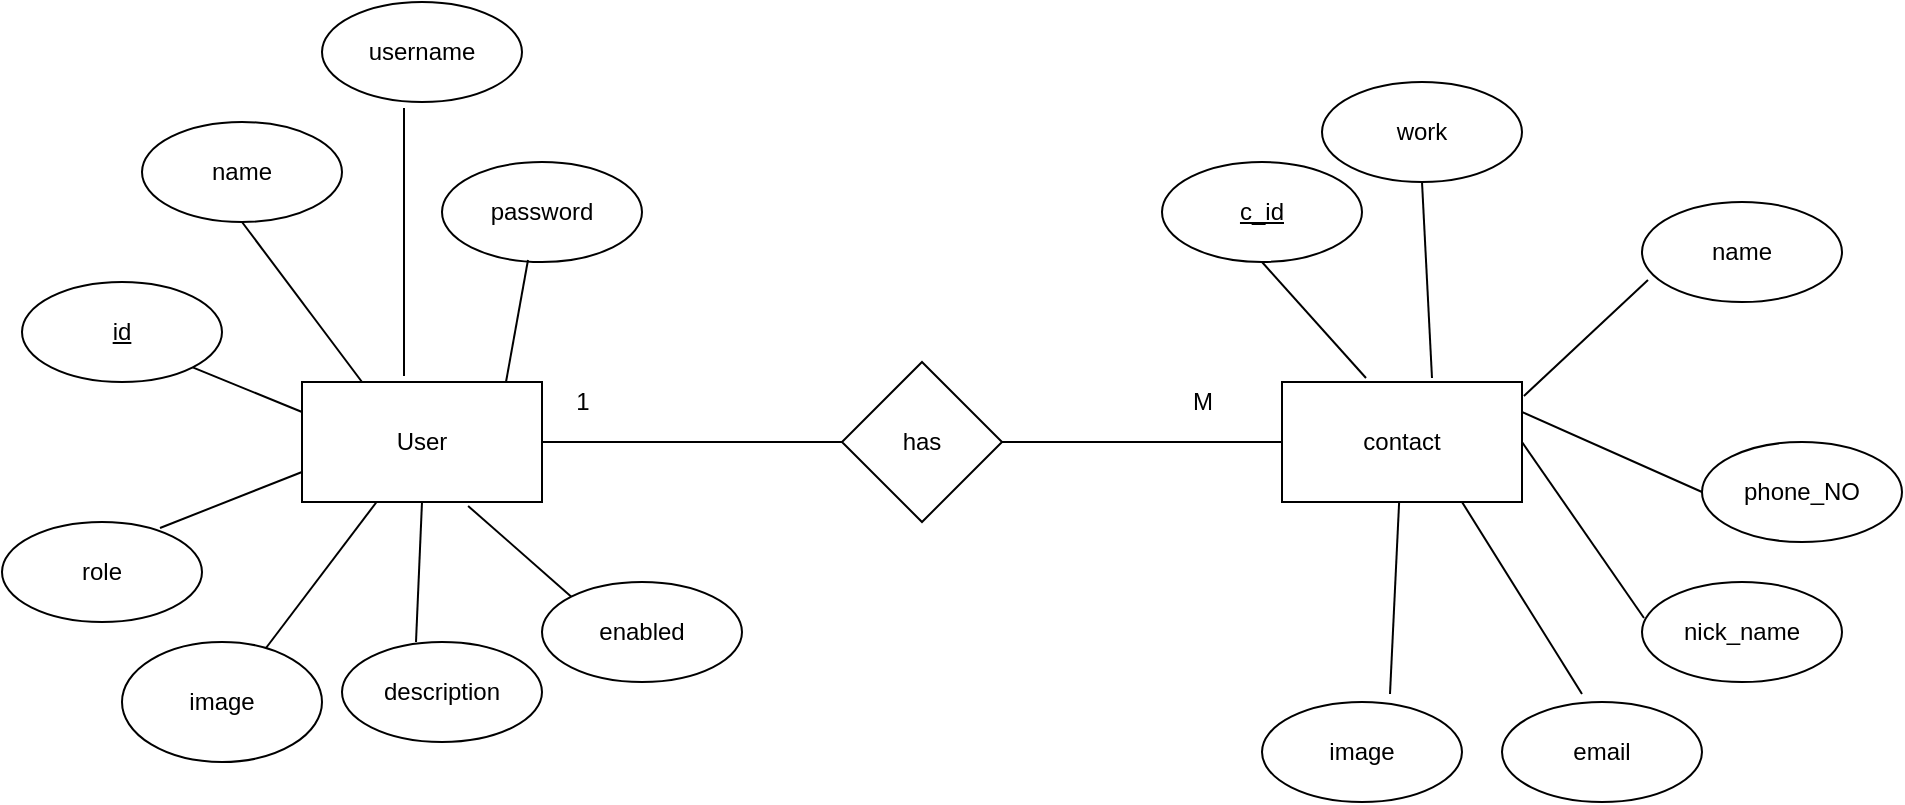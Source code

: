 <mxfile version="16.5.6" type="device"><diagram id="gkPxNhbkBlBpp2BVG_J6" name="Page-1"><mxGraphModel dx="1712" dy="1582" grid="1" gridSize="10" guides="1" tooltips="1" connect="1" arrows="1" fold="1" page="1" pageScale="1" pageWidth="850" pageHeight="1100" math="0" shadow="0"><root><mxCell id="0"/><mxCell id="1" parent="0"/><mxCell id="qm19DVZf7a6TT7VmENfG-1" value="User" style="rounded=0;whiteSpace=wrap;html=1;" vertex="1" parent="1"><mxGeometry x="100" y="180" width="120" height="60" as="geometry"/></mxCell><mxCell id="qm19DVZf7a6TT7VmENfG-2" value="has" style="rhombus;whiteSpace=wrap;html=1;" vertex="1" parent="1"><mxGeometry x="370" y="170" width="80" height="80" as="geometry"/></mxCell><mxCell id="qm19DVZf7a6TT7VmENfG-3" value="contact" style="rounded=0;whiteSpace=wrap;html=1;" vertex="1" parent="1"><mxGeometry x="590" y="180" width="120" height="60" as="geometry"/></mxCell><mxCell id="qm19DVZf7a6TT7VmENfG-4" value="" style="endArrow=none;html=1;rounded=0;exitX=1;exitY=0.5;exitDx=0;exitDy=0;entryX=0;entryY=0.5;entryDx=0;entryDy=0;" edge="1" parent="1" source="qm19DVZf7a6TT7VmENfG-1" target="qm19DVZf7a6TT7VmENfG-2"><mxGeometry width="50" height="50" relative="1" as="geometry"><mxPoint x="290" y="330" as="sourcePoint"/><mxPoint x="340" y="280" as="targetPoint"/></mxGeometry></mxCell><mxCell id="qm19DVZf7a6TT7VmENfG-5" value="" style="endArrow=none;html=1;rounded=0;exitX=1;exitY=0.5;exitDx=0;exitDy=0;entryX=0;entryY=0.5;entryDx=0;entryDy=0;" edge="1" parent="1" source="qm19DVZf7a6TT7VmENfG-2" target="qm19DVZf7a6TT7VmENfG-3"><mxGeometry width="50" height="50" relative="1" as="geometry"><mxPoint x="520" y="330" as="sourcePoint"/><mxPoint x="570" y="280" as="targetPoint"/></mxGeometry></mxCell><mxCell id="qm19DVZf7a6TT7VmENfG-6" value="&lt;u&gt;id&lt;/u&gt;" style="ellipse;whiteSpace=wrap;html=1;" vertex="1" parent="1"><mxGeometry x="-40" y="130" width="100" height="50" as="geometry"/></mxCell><mxCell id="qm19DVZf7a6TT7VmENfG-7" value="name" style="ellipse;whiteSpace=wrap;html=1;" vertex="1" parent="1"><mxGeometry x="20" y="50" width="100" height="50" as="geometry"/></mxCell><mxCell id="qm19DVZf7a6TT7VmENfG-8" value="password" style="ellipse;whiteSpace=wrap;html=1;" vertex="1" parent="1"><mxGeometry x="170" y="70" width="100" height="50" as="geometry"/></mxCell><mxCell id="qm19DVZf7a6TT7VmENfG-9" value="" style="endArrow=none;html=1;rounded=0;exitX=0;exitY=0.25;exitDx=0;exitDy=0;entryX=1;entryY=1;entryDx=0;entryDy=0;" edge="1" parent="1" source="qm19DVZf7a6TT7VmENfG-1" target="qm19DVZf7a6TT7VmENfG-6"><mxGeometry width="50" height="50" relative="1" as="geometry"><mxPoint x="120" y="190" as="sourcePoint"/><mxPoint x="20" y="170" as="targetPoint"/></mxGeometry></mxCell><mxCell id="qm19DVZf7a6TT7VmENfG-10" value="" style="endArrow=none;html=1;rounded=0;entryX=0.5;entryY=1;entryDx=0;entryDy=0;exitX=0.25;exitY=0;exitDx=0;exitDy=0;" edge="1" parent="1" source="qm19DVZf7a6TT7VmENfG-1" target="qm19DVZf7a6TT7VmENfG-7"><mxGeometry width="50" height="50" relative="1" as="geometry"><mxPoint x="180" y="160" as="sourcePoint"/><mxPoint x="230" y="110" as="targetPoint"/></mxGeometry></mxCell><mxCell id="qm19DVZf7a6TT7VmENfG-11" value="username" style="ellipse;whiteSpace=wrap;html=1;" vertex="1" parent="1"><mxGeometry x="110" y="-10" width="100" height="50" as="geometry"/></mxCell><mxCell id="qm19DVZf7a6TT7VmENfG-12" value="" style="endArrow=none;html=1;rounded=0;exitX=0.425;exitY=-0.05;exitDx=0;exitDy=0;exitPerimeter=0;entryX=0.41;entryY=1.06;entryDx=0;entryDy=0;entryPerimeter=0;" edge="1" parent="1" source="qm19DVZf7a6TT7VmENfG-1" target="qm19DVZf7a6TT7VmENfG-11"><mxGeometry width="50" height="50" relative="1" as="geometry"><mxPoint x="380" y="140" as="sourcePoint"/><mxPoint x="430" y="90" as="targetPoint"/></mxGeometry></mxCell><mxCell id="qm19DVZf7a6TT7VmENfG-14" value="" style="endArrow=none;html=1;rounded=0;exitX=0.85;exitY=0;exitDx=0;exitDy=0;exitPerimeter=0;entryX=0.43;entryY=0.98;entryDx=0;entryDy=0;entryPerimeter=0;" edge="1" parent="1" source="qm19DVZf7a6TT7VmENfG-1" target="qm19DVZf7a6TT7VmENfG-8"><mxGeometry width="50" height="50" relative="1" as="geometry"><mxPoint x="410" y="160" as="sourcePoint"/><mxPoint x="460" y="110" as="targetPoint"/></mxGeometry></mxCell><mxCell id="qm19DVZf7a6TT7VmENfG-15" value="image" style="ellipse;whiteSpace=wrap;html=1;" vertex="1" parent="1"><mxGeometry x="10" y="310" width="100" height="60" as="geometry"/></mxCell><mxCell id="qm19DVZf7a6TT7VmENfG-16" value="description" style="ellipse;whiteSpace=wrap;html=1;" vertex="1" parent="1"><mxGeometry x="120" y="310" width="100" height="50" as="geometry"/></mxCell><mxCell id="qm19DVZf7a6TT7VmENfG-17" value="role" style="ellipse;whiteSpace=wrap;html=1;" vertex="1" parent="1"><mxGeometry x="-50" y="250" width="100" height="50" as="geometry"/></mxCell><mxCell id="qm19DVZf7a6TT7VmENfG-18" value="enabled" style="ellipse;whiteSpace=wrap;html=1;" vertex="1" parent="1"><mxGeometry x="220" y="280" width="100" height="50" as="geometry"/></mxCell><mxCell id="qm19DVZf7a6TT7VmENfG-19" value="" style="endArrow=none;html=1;rounded=0;entryX=0.79;entryY=0.06;entryDx=0;entryDy=0;exitX=0;exitY=0.75;exitDx=0;exitDy=0;entryPerimeter=0;" edge="1" parent="1" source="qm19DVZf7a6TT7VmENfG-1" target="qm19DVZf7a6TT7VmENfG-17"><mxGeometry width="50" height="50" relative="1" as="geometry"><mxPoint x="70" y="220" as="sourcePoint"/><mxPoint x="10" y="140" as="targetPoint"/></mxGeometry></mxCell><mxCell id="qm19DVZf7a6TT7VmENfG-20" value="" style="endArrow=none;html=1;rounded=0;entryX=0.72;entryY=0.05;entryDx=0;entryDy=0;entryPerimeter=0;" edge="1" parent="1" source="qm19DVZf7a6TT7VmENfG-1" target="qm19DVZf7a6TT7VmENfG-15"><mxGeometry width="50" height="50" relative="1" as="geometry"><mxPoint x="90" y="260" as="sourcePoint"/><mxPoint x="30" y="180" as="targetPoint"/></mxGeometry></mxCell><mxCell id="qm19DVZf7a6TT7VmENfG-21" value="" style="endArrow=none;html=1;rounded=0;entryX=0.5;entryY=1;entryDx=0;entryDy=0;exitX=0.37;exitY=0;exitDx=0;exitDy=0;exitPerimeter=0;" edge="1" parent="1" source="qm19DVZf7a6TT7VmENfG-16" target="qm19DVZf7a6TT7VmENfG-1"><mxGeometry width="50" height="50" relative="1" as="geometry"><mxPoint x="130" y="290" as="sourcePoint"/><mxPoint x="70" y="210" as="targetPoint"/></mxGeometry></mxCell><mxCell id="qm19DVZf7a6TT7VmENfG-22" value="" style="endArrow=none;html=1;rounded=0;entryX=0.692;entryY=1.033;entryDx=0;entryDy=0;exitX=0;exitY=0;exitDx=0;exitDy=0;entryPerimeter=0;" edge="1" parent="1" source="qm19DVZf7a6TT7VmENfG-18" target="qm19DVZf7a6TT7VmENfG-1"><mxGeometry width="50" height="50" relative="1" as="geometry"><mxPoint x="180" y="290" as="sourcePoint"/><mxPoint x="120" y="210" as="targetPoint"/></mxGeometry></mxCell><mxCell id="qm19DVZf7a6TT7VmENfG-23" value="&lt;u&gt;c_id&lt;/u&gt;" style="ellipse;whiteSpace=wrap;html=1;" vertex="1" parent="1"><mxGeometry x="530" y="70" width="100" height="50" as="geometry"/></mxCell><mxCell id="qm19DVZf7a6TT7VmENfG-25" value="name" style="ellipse;whiteSpace=wrap;html=1;" vertex="1" parent="1"><mxGeometry x="770" y="90" width="100" height="50" as="geometry"/></mxCell><mxCell id="qm19DVZf7a6TT7VmENfG-26" value="nick_name" style="ellipse;whiteSpace=wrap;html=1;" vertex="1" parent="1"><mxGeometry x="770" y="280" width="100" height="50" as="geometry"/></mxCell><mxCell id="qm19DVZf7a6TT7VmENfG-27" value="email" style="ellipse;whiteSpace=wrap;html=1;" vertex="1" parent="1"><mxGeometry x="700" y="340" width="100" height="50" as="geometry"/></mxCell><mxCell id="qm19DVZf7a6TT7VmENfG-28" value="image" style="ellipse;whiteSpace=wrap;html=1;" vertex="1" parent="1"><mxGeometry x="580" y="340" width="100" height="50" as="geometry"/></mxCell><mxCell id="qm19DVZf7a6TT7VmENfG-29" value="work" style="ellipse;whiteSpace=wrap;html=1;" vertex="1" parent="1"><mxGeometry x="610" y="30" width="100" height="50" as="geometry"/></mxCell><mxCell id="qm19DVZf7a6TT7VmENfG-30" value="phone_NO" style="ellipse;whiteSpace=wrap;html=1;" vertex="1" parent="1"><mxGeometry x="800" y="210" width="100" height="50" as="geometry"/></mxCell><mxCell id="qm19DVZf7a6TT7VmENfG-33" value="" style="endArrow=none;html=1;rounded=0;entryX=0.75;entryY=1;entryDx=0;entryDy=0;exitX=0.4;exitY=-0.08;exitDx=0;exitDy=0;exitPerimeter=0;" edge="1" parent="1" source="qm19DVZf7a6TT7VmENfG-27" target="qm19DVZf7a6TT7VmENfG-3"><mxGeometry width="50" height="50" relative="1" as="geometry"><mxPoint x="890" y="160" as="sourcePoint"/><mxPoint x="838.395" y="114.658" as="targetPoint"/></mxGeometry></mxCell><mxCell id="qm19DVZf7a6TT7VmENfG-34" value="" style="endArrow=none;html=1;rounded=0;exitX=0.64;exitY=-0.08;exitDx=0;exitDy=0;exitPerimeter=0;" edge="1" parent="1" source="qm19DVZf7a6TT7VmENfG-28" target="qm19DVZf7a6TT7VmENfG-3"><mxGeometry width="50" height="50" relative="1" as="geometry"><mxPoint x="900" y="170" as="sourcePoint"/><mxPoint x="848.395" y="124.658" as="targetPoint"/></mxGeometry></mxCell><mxCell id="qm19DVZf7a6TT7VmENfG-35" value="" style="endArrow=none;html=1;rounded=0;entryX=1;entryY=0.5;entryDx=0;entryDy=0;exitX=0.01;exitY=0.36;exitDx=0;exitDy=0;exitPerimeter=0;" edge="1" parent="1" source="qm19DVZf7a6TT7VmENfG-26" target="qm19DVZf7a6TT7VmENfG-3"><mxGeometry width="50" height="50" relative="1" as="geometry"><mxPoint x="770" y="170" as="sourcePoint"/><mxPoint x="710" y="74" as="targetPoint"/></mxGeometry></mxCell><mxCell id="qm19DVZf7a6TT7VmENfG-36" value="" style="endArrow=none;html=1;rounded=0;entryX=1;entryY=0.25;entryDx=0;entryDy=0;exitX=0;exitY=0.5;exitDx=0;exitDy=0;" edge="1" parent="1" source="qm19DVZf7a6TT7VmENfG-30" target="qm19DVZf7a6TT7VmENfG-3"><mxGeometry width="50" height="50" relative="1" as="geometry"><mxPoint x="750" y="140" as="sourcePoint"/><mxPoint x="689" y="52" as="targetPoint"/></mxGeometry></mxCell><mxCell id="qm19DVZf7a6TT7VmENfG-37" value="" style="endArrow=none;html=1;rounded=0;entryX=1.008;entryY=0.117;entryDx=0;entryDy=0;exitX=0.03;exitY=0.78;exitDx=0;exitDy=0;exitPerimeter=0;entryPerimeter=0;" edge="1" parent="1" source="qm19DVZf7a6TT7VmENfG-25" target="qm19DVZf7a6TT7VmENfG-3"><mxGeometry width="50" height="50" relative="1" as="geometry"><mxPoint x="700" y="100" as="sourcePoint"/><mxPoint x="639" y="12" as="targetPoint"/></mxGeometry></mxCell><mxCell id="qm19DVZf7a6TT7VmENfG-38" value="" style="endArrow=none;html=1;rounded=0;exitX=0.625;exitY=-0.033;exitDx=0;exitDy=0;exitPerimeter=0;entryX=0.5;entryY=1;entryDx=0;entryDy=0;" edge="1" parent="1" source="qm19DVZf7a6TT7VmENfG-3" target="qm19DVZf7a6TT7VmENfG-29"><mxGeometry width="50" height="50" relative="1" as="geometry"><mxPoint x="680" y="110" as="sourcePoint"/><mxPoint x="665" y="90" as="targetPoint"/></mxGeometry></mxCell><mxCell id="qm19DVZf7a6TT7VmENfG-39" value="" style="endArrow=none;html=1;rounded=0;exitX=0.35;exitY=-0.033;exitDx=0;exitDy=0;exitPerimeter=0;entryX=0.5;entryY=1;entryDx=0;entryDy=0;" edge="1" parent="1" source="qm19DVZf7a6TT7VmENfG-3" target="qm19DVZf7a6TT7VmENfG-23"><mxGeometry width="50" height="50" relative="1" as="geometry"><mxPoint x="590" y="130" as="sourcePoint"/><mxPoint x="585" y="31.98" as="targetPoint"/></mxGeometry></mxCell><mxCell id="qm19DVZf7a6TT7VmENfG-40" value="1" style="text;html=1;align=center;verticalAlign=middle;resizable=0;points=[];autosize=1;strokeColor=none;fillColor=none;" vertex="1" parent="1"><mxGeometry x="230" y="180" width="20" height="20" as="geometry"/></mxCell><mxCell id="qm19DVZf7a6TT7VmENfG-41" value="M" style="text;html=1;align=center;verticalAlign=middle;resizable=0;points=[];autosize=1;strokeColor=none;fillColor=none;" vertex="1" parent="1"><mxGeometry x="535" y="180" width="30" height="20" as="geometry"/></mxCell></root></mxGraphModel></diagram></mxfile>
